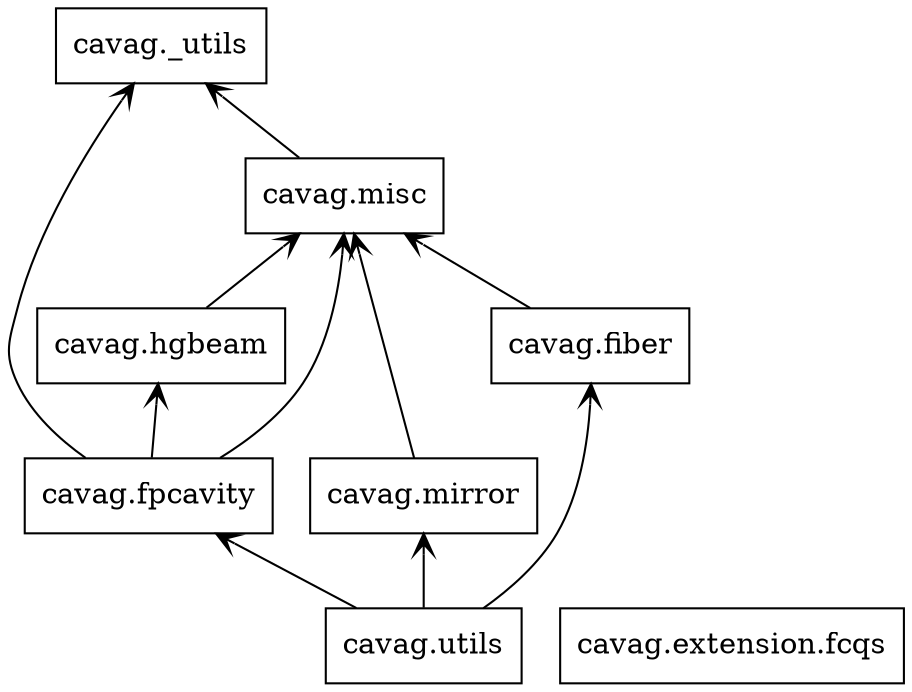 digraph "packages" {
charset="utf-8"
rankdir=BT
"1" [label="cavag._utils", shape="box"];
"3" [label="cavag.extension.fcqs", shape="box"];
"4" [label="cavag.fiber", shape="box"];
"5" [label="cavag.fpcavity", shape="box"];
"6" [label="cavag.hgbeam", shape="box"];
"7" [label="cavag.mirror", shape="box"];
"8" [label="cavag.misc", shape="box"];
"9" [label="cavag.utils", shape="box"];
"4" -> "8" [arrowhead="open", arrowtail="none"];
"5" -> "1" [arrowhead="open", arrowtail="none"];
"5" -> "6" [arrowhead="open", arrowtail="none"];
"5" -> "8" [arrowhead="open", arrowtail="none"];
"6" -> "8" [arrowhead="open", arrowtail="none"];
"7" -> "8" [arrowhead="open", arrowtail="none"];
"8" -> "1" [arrowhead="open", arrowtail="none"];
"9" -> "4" [arrowhead="open", arrowtail="none"];
"9" -> "5" [arrowhead="open", arrowtail="none"];
"9" -> "7" [arrowhead="open", arrowtail="none"];
}
